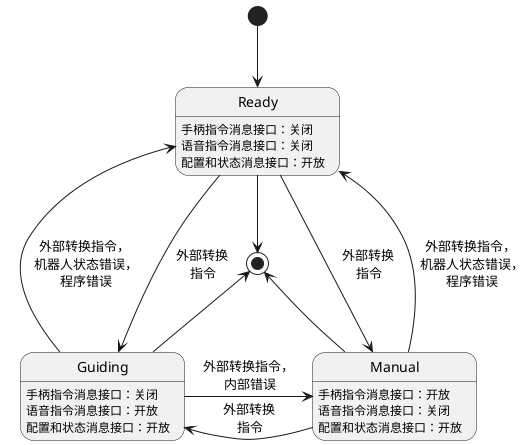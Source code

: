 @startuml
skinparam monochrome true
[*] -down-> Ready
Ready -down-> Guiding : 外部转换\n 指令
Guiding -up-> Ready : 外部转换指令，\n 机器人状态错误，\n 程序错误
Ready -down-> Manual : 外部转换\n 指令
Manual -up-> Ready : 外部转换指令，\n 机器人状态错误，\n 程序错误
Guiding -right-> Manual : 外部转换指令，\n 内部错误
Manual -left-> Guiding : 外部转换\n 指令
Ready -down-> [*]
Guiding -up-> [*]
Manual -up-> [*]
Ready : 手柄指令消息接口：关闭
Ready : 语音指令消息接口：关闭
Ready : 配置和状态消息接口：开放
Guiding : 手柄指令消息接口：关闭
Guiding : 语音指令消息接口：开放
Guiding : 配置和状态消息接口：开放
Manual : 手柄指令消息接口：开放
Manual : 语音指令消息接口：关闭
Manual : 配置和状态消息接口：开放
@enduml